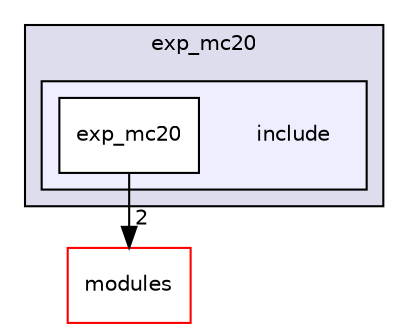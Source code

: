 digraph "include" {
  compound=true
  node [ fontsize="10", fontname="Helvetica"];
  edge [ labelfontsize="10", labelfontname="Helvetica"];
  subgraph clusterdir_a72439966e73a591dfb2ca5fd176d92a {
    graph [ bgcolor="#ddddee", pencolor="black", label="exp_mc20" fontname="Helvetica", fontsize="10", URL="dir_a72439966e73a591dfb2ca5fd176d92a.html"]
  subgraph clusterdir_6b015ad4dd8dc2d6d73e7e972420301e {
    graph [ bgcolor="#eeeeff", pencolor="black", label="" URL="dir_6b015ad4dd8dc2d6d73e7e972420301e.html"];
    dir_6b015ad4dd8dc2d6d73e7e972420301e [shape=plaintext label="include"];
    dir_998c14576f5649bb508a1efeb5c3a2ed [shape=box label="exp_mc20" color="black" fillcolor="white" style="filled" URL="dir_998c14576f5649bb508a1efeb5c3a2ed.html"];
  }
  }
  dir_ee3c23494b4011e6a628e4900ef262df [shape=box label="modules" fillcolor="white" style="filled" color="red" URL="dir_ee3c23494b4011e6a628e4900ef262df.html"];
  dir_998c14576f5649bb508a1efeb5c3a2ed->dir_ee3c23494b4011e6a628e4900ef262df [headlabel="2", labeldistance=1.5 headhref="dir_000113_000074.html"];
}
